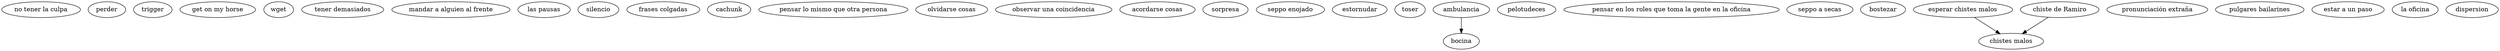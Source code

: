 digraph {
	"no tener la culpa";
	"perder";
	"trigger";
	"get on my horse";
	"wget";
	"tener demasiados";
	"mandar a alguien al frente";
	"las pausas";
	"silencio";
	"frases colgadas";
	"cachunk";
	"pensar lo mismo que otra persona";
	"olvidarse cosas";
	"observar una coincidencia";
	"acordarse cosas";
	"sorpresa";
	"seppo enojado";
	"estornudar";
	"toser";
	"bocina";
	"pelotudeces";
	"pensar en los roles que toma la gente en la oficina";
	"seppo a secas";
	"bostezar";
	"chistes malos";
	pe [label="pronunciación extraña"];
	"pulgares bailarines";
	"estar a un paso";
	"la oficina";
	"dispersion";
	"ambulancia";
	"esperar chistes malos";
	"chiste de Ramiro"

	ambulancia -> bocina;
	"esperar chistes malos" -> "chistes malos";
	"chiste de Ramiro" -> "chistes malos";
}
